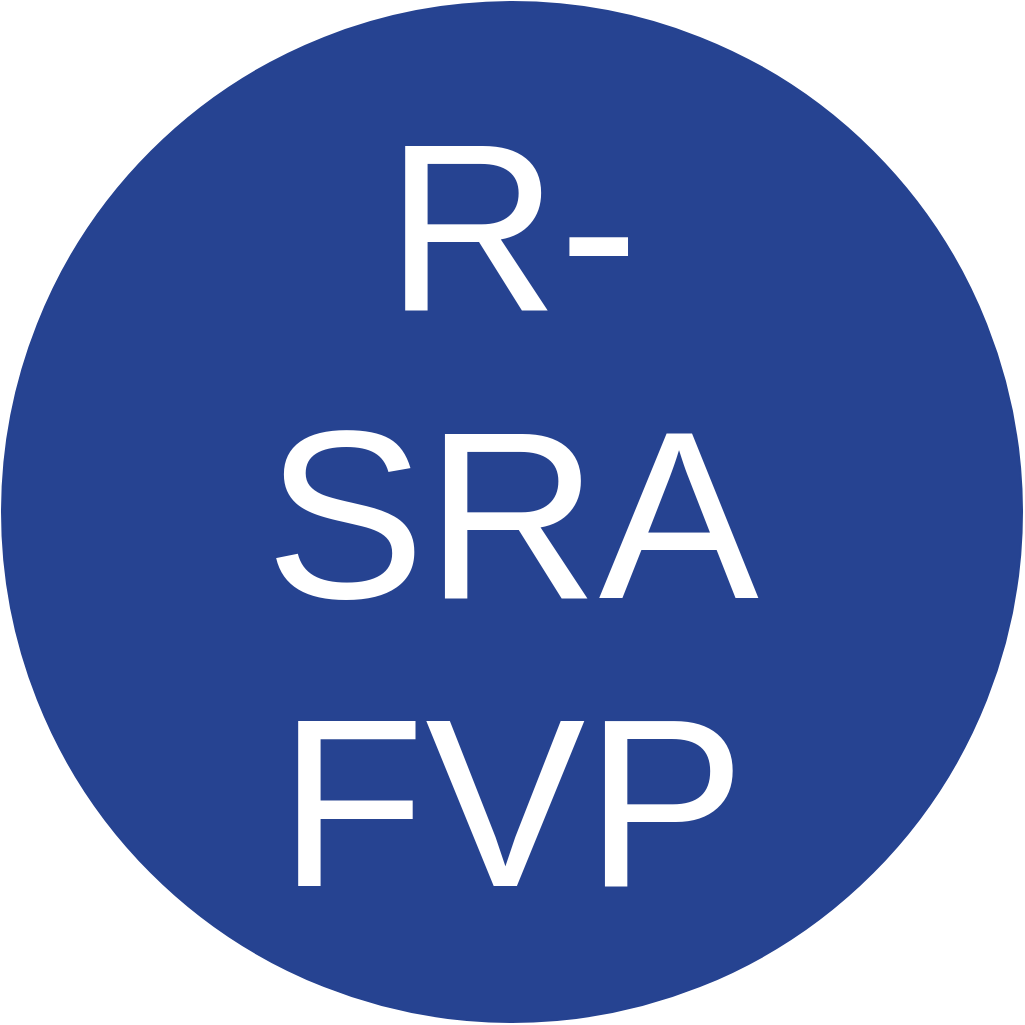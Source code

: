 <mxfile version="15.2.7" type="device"><diagram id="8cKENURUt9tB15Cjwqti" name="Page-1"><mxGraphModel dx="1072" dy="792" grid="1" gridSize="10" guides="1" tooltips="1" connect="1" arrows="1" fold="1" page="1" pageScale="1" pageWidth="413" pageHeight="583" background="none" math="0" shadow="0"><root><mxCell id="0"/><mxCell id="1" parent="0"/><mxCell id="oNcaShIHjmAxVoxoZcEC-1" value="" style="ellipse;whiteSpace=wrap;html=1;aspect=fixed;fillColor=#264391;strokeColor=#264391;" parent="1" vertex="1"><mxGeometry x="85" y="45" width="510" height="510" as="geometry"/></mxCell><mxCell id="fNK4S6d20TOQoZzFw2cq-1" value="R-SRA&lt;br style=&quot;font-size: 120px;&quot;&gt;FVP" style="text;html=1;strokeColor=none;fillColor=none;align=center;verticalAlign=middle;whiteSpace=wrap;rounded=0;fontSize=120;fontStyle=0;fontColor=#FFFFFF;spacingTop=0;" vertex="1" parent="1"><mxGeometry x="200" y="80" width="280" height="440" as="geometry"/></mxCell></root></mxGraphModel></diagram></mxfile>